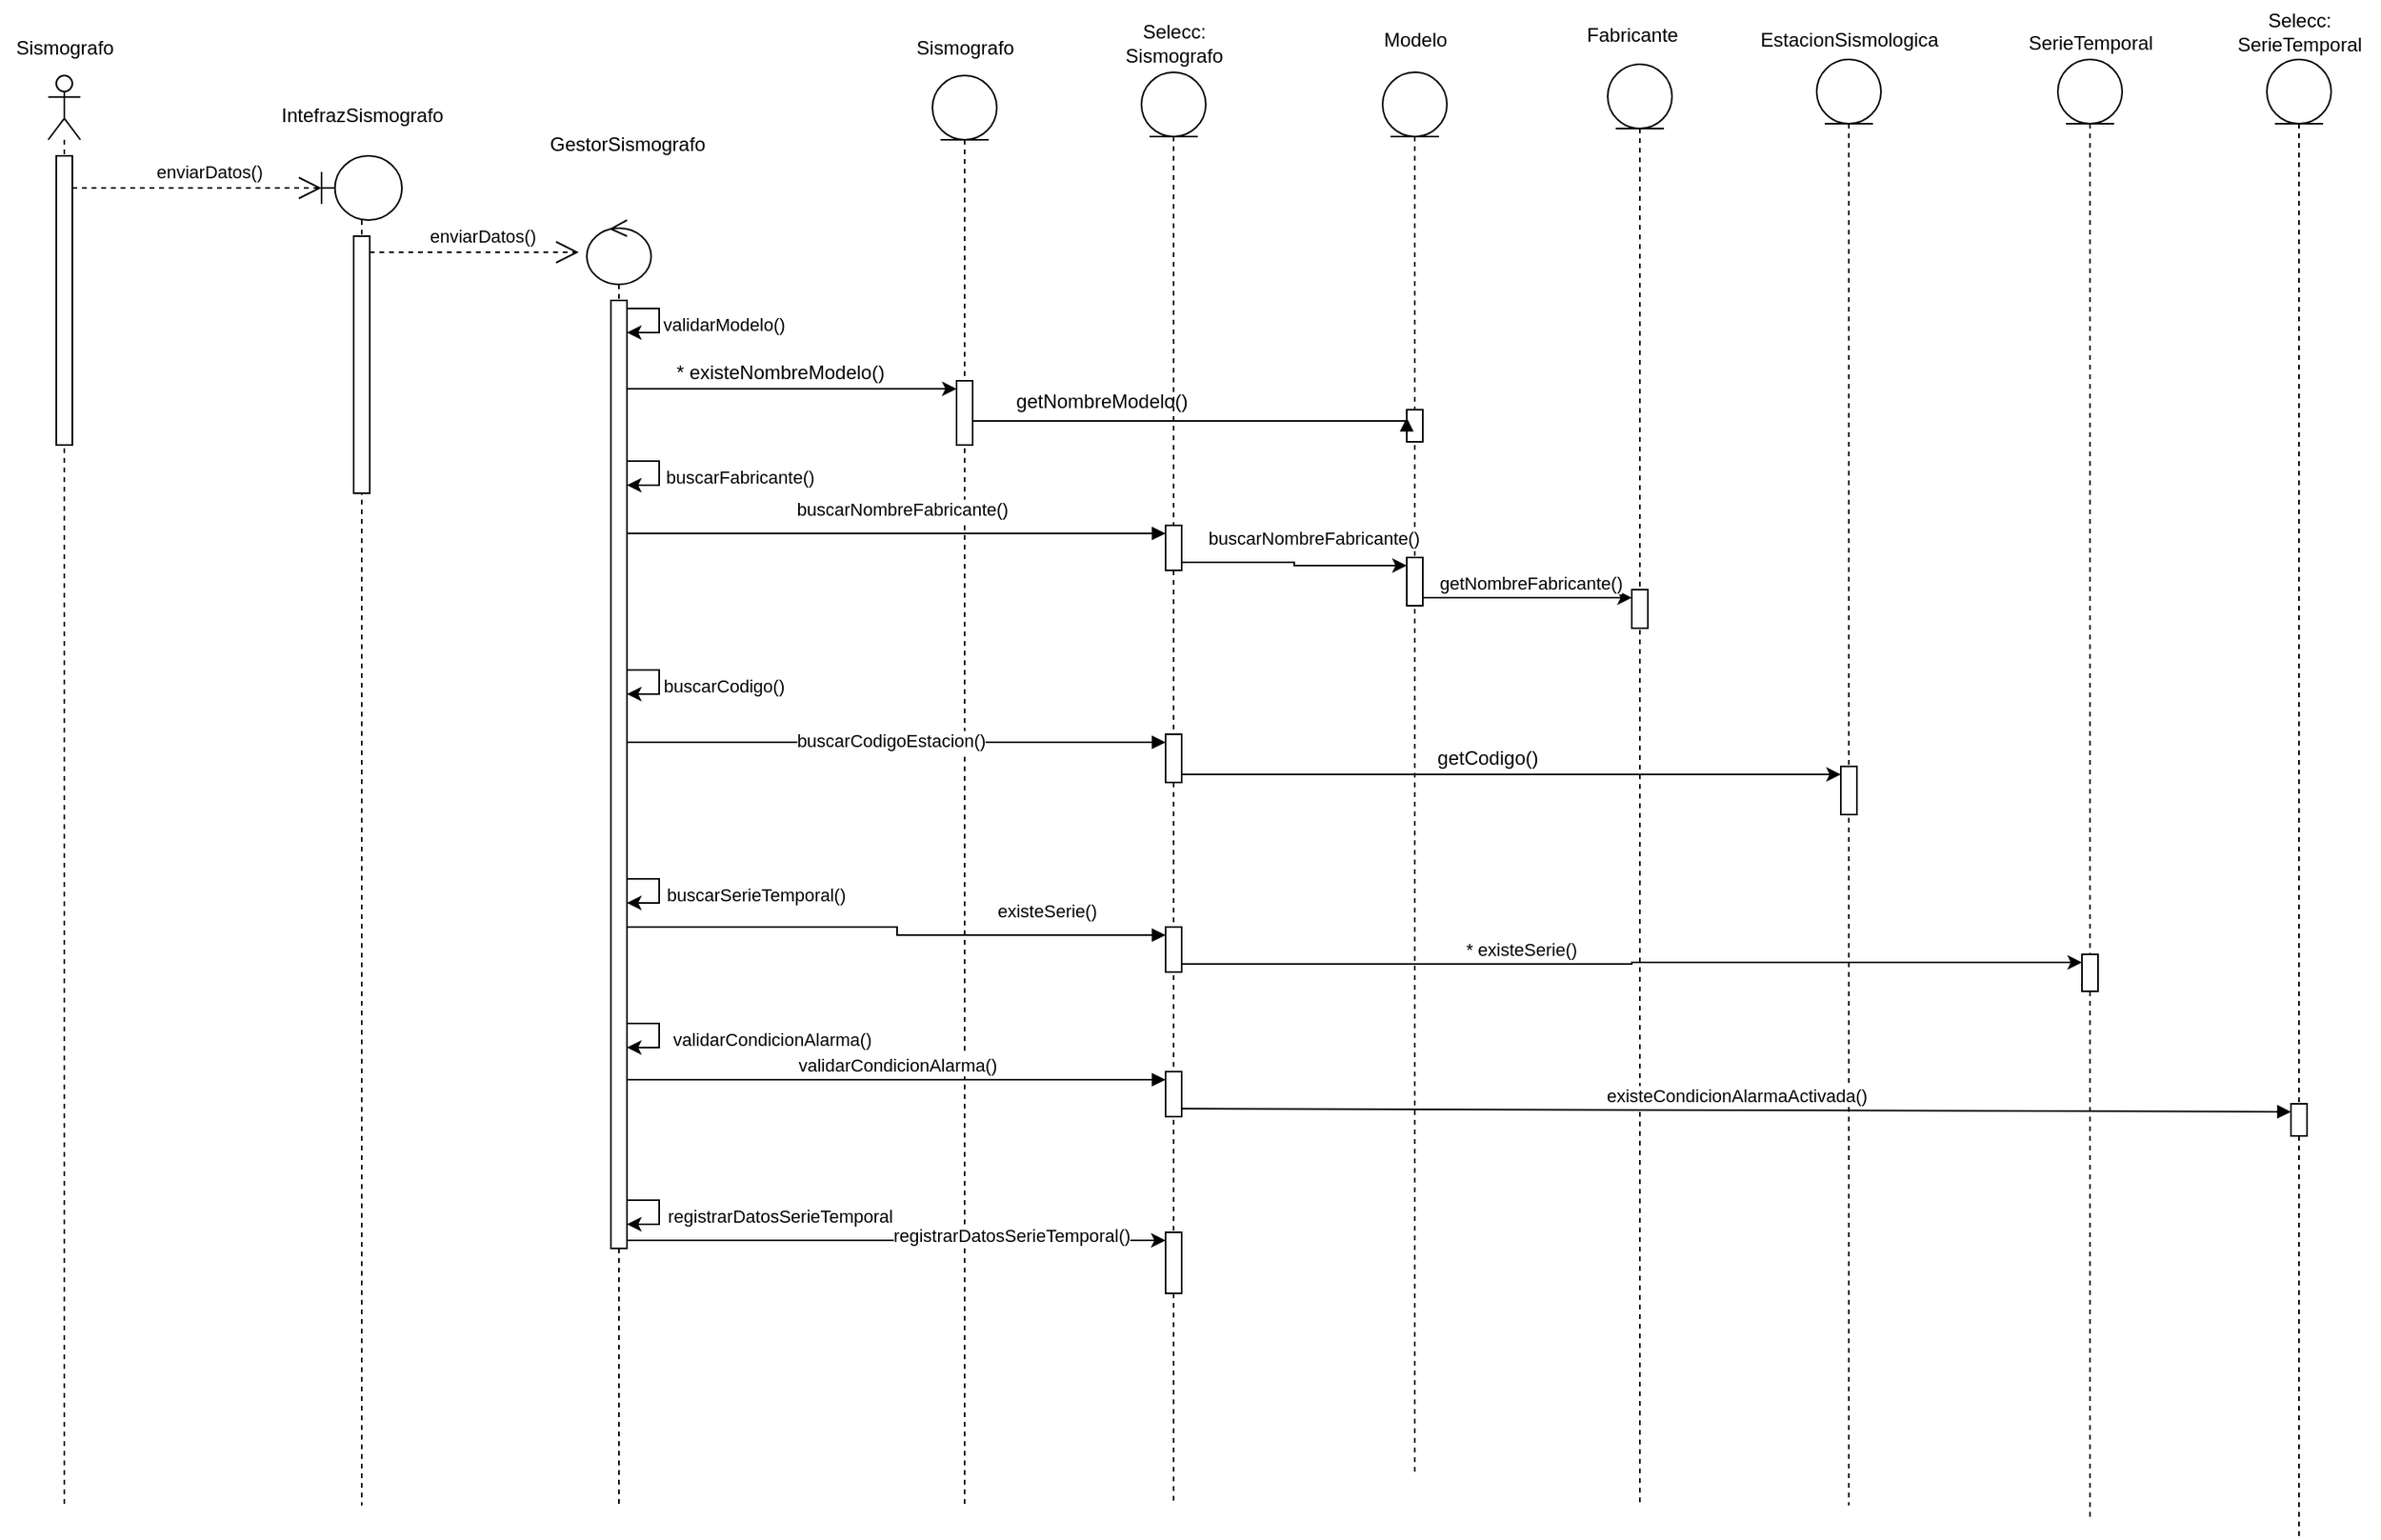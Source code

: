 <mxfile version="26.2.2">
  <diagram name="Page-1" id="2YBvvXClWsGukQMizWep">
    <mxGraphModel dx="1309" dy="622" grid="1" gridSize="10" guides="1" tooltips="1" connect="1" arrows="1" fold="1" page="1" pageScale="1" pageWidth="850" pageHeight="1100" math="0" shadow="0">
      <root>
        <mxCell id="0" />
        <mxCell id="1" parent="0" />
        <mxCell id="FtxZcUMIEECE3HAit9kL-1" value="" style="shape=umlLifeline;perimeter=lifelinePerimeter;whiteSpace=wrap;html=1;container=1;dropTarget=0;collapsible=0;recursiveResize=0;outlineConnect=0;portConstraint=eastwest;newEdgeStyle={&quot;curved&quot;:0,&quot;rounded&quot;:0};participant=umlActor;" vertex="1" parent="1">
          <mxGeometry x="50" y="330" width="20" height="890" as="geometry" />
        </mxCell>
        <mxCell id="FtxZcUMIEECE3HAit9kL-7" value="" style="html=1;points=[[0,0,0,0,5],[0,1,0,0,-5],[1,0,0,0,5],[1,1,0,0,-5]];perimeter=orthogonalPerimeter;outlineConnect=0;targetShapes=umlLifeline;portConstraint=eastwest;newEdgeStyle={&quot;curved&quot;:0,&quot;rounded&quot;:0};" vertex="1" parent="FtxZcUMIEECE3HAit9kL-1">
          <mxGeometry x="5" y="50" width="10" height="180" as="geometry" />
        </mxCell>
        <mxCell id="FtxZcUMIEECE3HAit9kL-2" value="Sismografo" style="text;html=1;align=center;verticalAlign=middle;resizable=0;points=[];autosize=1;strokeColor=none;fillColor=none;" vertex="1" parent="1">
          <mxGeometry x="20" y="298" width="80" height="30" as="geometry" />
        </mxCell>
        <mxCell id="FtxZcUMIEECE3HAit9kL-3" value="" style="shape=umlLifeline;perimeter=lifelinePerimeter;whiteSpace=wrap;html=1;container=1;dropTarget=0;collapsible=0;recursiveResize=0;outlineConnect=0;portConstraint=eastwest;newEdgeStyle={&quot;curved&quot;:0,&quot;rounded&quot;:0};participant=umlBoundary;" vertex="1" parent="1">
          <mxGeometry x="220" y="380" width="50" height="840" as="geometry" />
        </mxCell>
        <mxCell id="FtxZcUMIEECE3HAit9kL-10" value="" style="html=1;points=[[0,0,0,0,5],[0,1,0,0,-5],[1,0,0,0,5],[1,1,0,0,-5]];perimeter=orthogonalPerimeter;outlineConnect=0;targetShapes=umlLifeline;portConstraint=eastwest;newEdgeStyle={&quot;curved&quot;:0,&quot;rounded&quot;:0};" vertex="1" parent="FtxZcUMIEECE3HAit9kL-3">
          <mxGeometry x="20" y="50" width="10" height="160" as="geometry" />
        </mxCell>
        <mxCell id="FtxZcUMIEECE3HAit9kL-4" value="IntefrazSismografo" style="text;html=1;align=center;verticalAlign=middle;resizable=0;points=[];autosize=1;strokeColor=none;fillColor=none;" vertex="1" parent="1">
          <mxGeometry x="185" y="340" width="120" height="30" as="geometry" />
        </mxCell>
        <mxCell id="FtxZcUMIEECE3HAit9kL-5" value="" style="shape=umlLifeline;perimeter=lifelinePerimeter;whiteSpace=wrap;html=1;container=1;dropTarget=0;collapsible=0;recursiveResize=0;outlineConnect=0;portConstraint=eastwest;newEdgeStyle={&quot;curved&quot;:0,&quot;rounded&quot;:0};participant=umlControl;" vertex="1" parent="1">
          <mxGeometry x="385" y="420" width="40" height="800" as="geometry" />
        </mxCell>
        <mxCell id="FtxZcUMIEECE3HAit9kL-13" value="" style="html=1;points=[[0,0,0,0,5],[0,1,0,0,-5],[1,0,0,0,5],[1,1,0,0,-5]];perimeter=orthogonalPerimeter;outlineConnect=0;targetShapes=umlLifeline;portConstraint=eastwest;newEdgeStyle={&quot;curved&quot;:0,&quot;rounded&quot;:0};" vertex="1" parent="FtxZcUMIEECE3HAit9kL-5">
          <mxGeometry x="15" y="50" width="10" height="590" as="geometry" />
        </mxCell>
        <mxCell id="FtxZcUMIEECE3HAit9kL-14" style="edgeStyle=orthogonalEdgeStyle;rounded=0;orthogonalLoop=1;jettySize=auto;html=1;curved=0;exitX=1;exitY=0;exitDx=0;exitDy=5;exitPerimeter=0;" edge="1" parent="FtxZcUMIEECE3HAit9kL-5" source="FtxZcUMIEECE3HAit9kL-13" target="FtxZcUMIEECE3HAit9kL-13">
          <mxGeometry relative="1" as="geometry">
            <mxPoint x="45" y="80" as="targetPoint" />
            <Array as="points">
              <mxPoint x="45" y="55" />
              <mxPoint x="45" y="70" />
            </Array>
          </mxGeometry>
        </mxCell>
        <mxCell id="FtxZcUMIEECE3HAit9kL-15" value="validarModelo()" style="edgeLabel;html=1;align=center;verticalAlign=middle;resizable=0;points=[];" vertex="1" connectable="0" parent="FtxZcUMIEECE3HAit9kL-14">
          <mxGeometry x="0.077" y="1" relative="1" as="geometry">
            <mxPoint x="39" as="offset" />
          </mxGeometry>
        </mxCell>
        <mxCell id="FtxZcUMIEECE3HAit9kL-6" value="GestorSismografo" style="text;html=1;align=center;verticalAlign=middle;resizable=0;points=[];autosize=1;strokeColor=none;fillColor=none;" vertex="1" parent="1">
          <mxGeometry x="350" y="358" width="120" height="30" as="geometry" />
        </mxCell>
        <mxCell id="FtxZcUMIEECE3HAit9kL-9" value="enviarDatos()" style="endArrow=open;endSize=12;dashed=1;html=1;rounded=0;" edge="1" parent="1" source="FtxZcUMIEECE3HAit9kL-7">
          <mxGeometry x="0.097" y="10" width="160" relative="1" as="geometry">
            <mxPoint x="90" y="400" as="sourcePoint" />
            <mxPoint x="220" y="400" as="targetPoint" />
            <mxPoint as="offset" />
          </mxGeometry>
        </mxCell>
        <mxCell id="FtxZcUMIEECE3HAit9kL-12" value="enviarDatos()" style="endArrow=open;endSize=12;dashed=1;html=1;rounded=0;" edge="1" parent="1">
          <mxGeometry x="0.077" y="10" width="160" relative="1" as="geometry">
            <mxPoint x="250" y="440" as="sourcePoint" />
            <mxPoint x="380" y="440" as="targetPoint" />
            <mxPoint as="offset" />
          </mxGeometry>
        </mxCell>
        <mxCell id="FtxZcUMIEECE3HAit9kL-16" value="" style="shape=umlLifeline;perimeter=lifelinePerimeter;whiteSpace=wrap;html=1;container=1;dropTarget=0;collapsible=0;recursiveResize=0;outlineConnect=0;portConstraint=eastwest;newEdgeStyle={&quot;curved&quot;:0,&quot;rounded&quot;:0};participant=umlEntity;" vertex="1" parent="1">
          <mxGeometry x="600" y="330" width="40" height="890" as="geometry" />
        </mxCell>
        <mxCell id="FtxZcUMIEECE3HAit9kL-17" value="" style="html=1;points=[[0,0,0,0,5],[0,1,0,0,-5],[1,0,0,0,5],[1,1,0,0,-5]];perimeter=orthogonalPerimeter;outlineConnect=0;targetShapes=umlLifeline;portConstraint=eastwest;newEdgeStyle={&quot;curved&quot;:0,&quot;rounded&quot;:0};" vertex="1" parent="FtxZcUMIEECE3HAit9kL-16">
          <mxGeometry x="15" y="190" width="10" height="40" as="geometry" />
        </mxCell>
        <mxCell id="FtxZcUMIEECE3HAit9kL-18" style="edgeStyle=orthogonalEdgeStyle;rounded=0;orthogonalLoop=1;jettySize=auto;html=1;curved=0;entryX=0;entryY=0;entryDx=0;entryDy=5;entryPerimeter=0;" edge="1" parent="1" source="FtxZcUMIEECE3HAit9kL-13" target="FtxZcUMIEECE3HAit9kL-17">
          <mxGeometry relative="1" as="geometry">
            <mxPoint x="430" y="530" as="sourcePoint" />
            <Array as="points">
              <mxPoint x="470" y="525" />
              <mxPoint x="470" y="525" />
            </Array>
          </mxGeometry>
        </mxCell>
        <mxCell id="FtxZcUMIEECE3HAit9kL-19" value="* existeNombreModelo()" style="text;html=1;align=center;verticalAlign=middle;resizable=0;points=[];autosize=1;strokeColor=none;fillColor=none;" vertex="1" parent="1">
          <mxGeometry x="430" y="500" width="150" height="30" as="geometry" />
        </mxCell>
        <mxCell id="FtxZcUMIEECE3HAit9kL-20" value="Sismografo" style="text;html=1;align=center;verticalAlign=middle;resizable=0;points=[];autosize=1;strokeColor=none;fillColor=none;" vertex="1" parent="1">
          <mxGeometry x="580" y="298" width="80" height="30" as="geometry" />
        </mxCell>
        <mxCell id="FtxZcUMIEECE3HAit9kL-21" value="" style="shape=umlLifeline;perimeter=lifelinePerimeter;whiteSpace=wrap;html=1;container=1;dropTarget=0;collapsible=0;recursiveResize=0;outlineConnect=0;portConstraint=eastwest;newEdgeStyle={&quot;curved&quot;:0,&quot;rounded&quot;:0};participant=umlEntity;" vertex="1" parent="1">
          <mxGeometry x="880" y="328" width="40" height="872" as="geometry" />
        </mxCell>
        <mxCell id="FtxZcUMIEECE3HAit9kL-23" value="" style="html=1;points=[[0,0,0,0,5],[0,1,0,0,-5],[1,0,0,0,5],[1,1,0,0,-5]];perimeter=orthogonalPerimeter;outlineConnect=0;targetShapes=umlLifeline;portConstraint=eastwest;newEdgeStyle={&quot;curved&quot;:0,&quot;rounded&quot;:0};" vertex="1" parent="FtxZcUMIEECE3HAit9kL-21">
          <mxGeometry x="15" y="210" width="10" height="20" as="geometry" />
        </mxCell>
        <mxCell id="FtxZcUMIEECE3HAit9kL-76" value="" style="html=1;points=[[0,0,0,0,5],[0,1,0,0,-5],[1,0,0,0,5],[1,1,0,0,-5]];perimeter=orthogonalPerimeter;outlineConnect=0;targetShapes=umlLifeline;portConstraint=eastwest;newEdgeStyle={&quot;curved&quot;:0,&quot;rounded&quot;:0};" vertex="1" parent="FtxZcUMIEECE3HAit9kL-21">
          <mxGeometry x="15" y="302" width="10" height="30" as="geometry" />
        </mxCell>
        <mxCell id="FtxZcUMIEECE3HAit9kL-22" value="Modelo" style="text;html=1;align=center;verticalAlign=middle;resizable=0;points=[];autosize=1;strokeColor=none;fillColor=none;" vertex="1" parent="1">
          <mxGeometry x="870" y="293" width="60" height="30" as="geometry" />
        </mxCell>
        <mxCell id="FtxZcUMIEECE3HAit9kL-24" value="" style="endArrow=block;endFill=1;html=1;edgeStyle=orthogonalEdgeStyle;align=left;verticalAlign=top;rounded=0;entryX=0;entryY=0;entryDx=0;entryDy=5;entryPerimeter=0;" edge="1" parent="1" source="FtxZcUMIEECE3HAit9kL-17" target="FtxZcUMIEECE3HAit9kL-23">
          <mxGeometry x="-1" relative="1" as="geometry">
            <mxPoint x="640" y="549" as="sourcePoint" />
            <mxPoint x="780" y="549" as="targetPoint" />
            <Array as="points">
              <mxPoint x="670" y="545" />
              <mxPoint x="670" y="545" />
            </Array>
          </mxGeometry>
        </mxCell>
        <mxCell id="FtxZcUMIEECE3HAit9kL-26" value="getNombreModelo()" style="text;html=1;align=center;verticalAlign=middle;resizable=0;points=[];autosize=1;strokeColor=none;fillColor=none;" vertex="1" parent="1">
          <mxGeometry x="640" y="518" width="130" height="30" as="geometry" />
        </mxCell>
        <mxCell id="FtxZcUMIEECE3HAit9kL-31" style="edgeStyle=orthogonalEdgeStyle;rounded=0;orthogonalLoop=1;jettySize=auto;html=1;curved=0;exitX=1;exitY=0;exitDx=0;exitDy=5;exitPerimeter=0;" edge="1" parent="1">
          <mxGeometry relative="1" as="geometry">
            <mxPoint x="410" y="570" as="sourcePoint" />
            <mxPoint x="410" y="585" as="targetPoint" />
            <Array as="points">
              <mxPoint x="430" y="570" />
              <mxPoint x="430" y="585" />
            </Array>
          </mxGeometry>
        </mxCell>
        <mxCell id="FtxZcUMIEECE3HAit9kL-32" value="buscarFabricante()" style="edgeLabel;html=1;align=center;verticalAlign=middle;resizable=0;points=[];" vertex="1" connectable="0" parent="FtxZcUMIEECE3HAit9kL-31">
          <mxGeometry x="0.077" y="1" relative="1" as="geometry">
            <mxPoint x="49" as="offset" />
          </mxGeometry>
        </mxCell>
        <mxCell id="FtxZcUMIEECE3HAit9kL-39" value="" style="endArrow=block;endFill=1;html=1;edgeStyle=orthogonalEdgeStyle;align=left;verticalAlign=top;rounded=0;entryX=0;entryY=0;entryDx=0;entryDy=5;entryPerimeter=0;" edge="1" parent="1" source="FtxZcUMIEECE3HAit9kL-13" target="FtxZcUMIEECE3HAit9kL-55">
          <mxGeometry x="-1" relative="1" as="geometry">
            <mxPoint x="420" y="610" as="sourcePoint" />
            <mxPoint x="745" y="615" as="targetPoint" />
            <Array as="points">
              <mxPoint x="540" y="615" />
              <mxPoint x="540" y="615" />
            </Array>
          </mxGeometry>
        </mxCell>
        <mxCell id="FtxZcUMIEECE3HAit9kL-41" value="buscarNombreFabricante()" style="edgeLabel;html=1;align=center;verticalAlign=middle;resizable=0;points=[];" vertex="1" connectable="0" parent="FtxZcUMIEECE3HAit9kL-39">
          <mxGeometry x="0.005" y="1" relative="1" as="geometry">
            <mxPoint x="2" y="-14" as="offset" />
          </mxGeometry>
        </mxCell>
        <mxCell id="FtxZcUMIEECE3HAit9kL-42" value="" style="shape=umlLifeline;perimeter=lifelinePerimeter;whiteSpace=wrap;html=1;container=1;dropTarget=0;collapsible=0;recursiveResize=0;outlineConnect=0;portConstraint=eastwest;newEdgeStyle={&quot;curved&quot;:0,&quot;rounded&quot;:0};participant=umlEntity;" vertex="1" parent="1">
          <mxGeometry x="1020" y="323" width="40" height="897" as="geometry" />
        </mxCell>
        <mxCell id="FtxZcUMIEECE3HAit9kL-47" value="" style="html=1;points=[[0,0,0,0,5],[0,1,0,0,-5],[1,0,0,0,5],[1,1,0,0,-5]];perimeter=orthogonalPerimeter;outlineConnect=0;targetShapes=umlLifeline;portConstraint=eastwest;newEdgeStyle={&quot;curved&quot;:0,&quot;rounded&quot;:0};" vertex="1" parent="FtxZcUMIEECE3HAit9kL-42">
          <mxGeometry x="15" y="327" width="10" height="24" as="geometry" />
        </mxCell>
        <mxCell id="FtxZcUMIEECE3HAit9kL-43" value="Fabricante" style="text;html=1;align=center;verticalAlign=middle;resizable=0;points=[];autosize=1;strokeColor=none;fillColor=none;" vertex="1" parent="1">
          <mxGeometry x="995" y="290" width="80" height="30" as="geometry" />
        </mxCell>
        <mxCell id="FtxZcUMIEECE3HAit9kL-59" style="edgeStyle=orthogonalEdgeStyle;rounded=0;orthogonalLoop=1;jettySize=auto;html=1;curved=0;entryX=0;entryY=0;entryDx=0;entryDy=5;entryPerimeter=0;exitX=1;exitY=1;exitDx=0;exitDy=-5;exitPerimeter=0;" edge="1" parent="1" source="FtxZcUMIEECE3HAit9kL-76" target="FtxZcUMIEECE3HAit9kL-47">
          <mxGeometry relative="1" as="geometry">
            <mxPoint x="930" y="650" as="sourcePoint" />
          </mxGeometry>
        </mxCell>
        <mxCell id="FtxZcUMIEECE3HAit9kL-61" value="getNombreFabricante()" style="edgeLabel;html=1;align=center;verticalAlign=middle;resizable=0;points=[];" vertex="1" connectable="0" parent="FtxZcUMIEECE3HAit9kL-59">
          <mxGeometry x="-0.237" y="-1" relative="1" as="geometry">
            <mxPoint x="17" y="-10" as="offset" />
          </mxGeometry>
        </mxCell>
        <mxCell id="FtxZcUMIEECE3HAit9kL-62" value="" style="shape=umlLifeline;perimeter=lifelinePerimeter;whiteSpace=wrap;html=1;container=1;dropTarget=0;collapsible=0;recursiveResize=0;outlineConnect=0;portConstraint=eastwest;newEdgeStyle={&quot;curved&quot;:0,&quot;rounded&quot;:0};participant=umlEntity;" vertex="1" parent="1">
          <mxGeometry x="1150" y="320" width="40" height="900" as="geometry" />
        </mxCell>
        <mxCell id="FtxZcUMIEECE3HAit9kL-70" value="" style="html=1;points=[[0,0,0,0,5],[0,1,0,0,-5],[1,0,0,0,5],[1,1,0,0,-5]];perimeter=orthogonalPerimeter;outlineConnect=0;targetShapes=umlLifeline;portConstraint=eastwest;newEdgeStyle={&quot;curved&quot;:0,&quot;rounded&quot;:0};" vertex="1" parent="FtxZcUMIEECE3HAit9kL-62">
          <mxGeometry x="15" y="440" width="10" height="30" as="geometry" />
        </mxCell>
        <mxCell id="FtxZcUMIEECE3HAit9kL-63" value="EstacionSismologica" style="text;html=1;align=center;verticalAlign=middle;resizable=0;points=[];autosize=1;strokeColor=none;fillColor=none;" vertex="1" parent="1">
          <mxGeometry x="1105" y="293" width="130" height="30" as="geometry" />
        </mxCell>
        <mxCell id="FtxZcUMIEECE3HAit9kL-64" style="edgeStyle=orthogonalEdgeStyle;rounded=0;orthogonalLoop=1;jettySize=auto;html=1;curved=0;exitX=1;exitY=0;exitDx=0;exitDy=5;exitPerimeter=0;" edge="1" parent="1">
          <mxGeometry relative="1" as="geometry">
            <mxPoint x="410" y="700" as="sourcePoint" />
            <mxPoint x="410" y="715" as="targetPoint" />
            <Array as="points">
              <mxPoint x="430" y="700" />
              <mxPoint x="430" y="715" />
            </Array>
          </mxGeometry>
        </mxCell>
        <mxCell id="FtxZcUMIEECE3HAit9kL-65" value="buscarCodigo()" style="edgeLabel;html=1;align=center;verticalAlign=middle;resizable=0;points=[];" vertex="1" connectable="0" parent="FtxZcUMIEECE3HAit9kL-64">
          <mxGeometry x="0.077" y="1" relative="1" as="geometry">
            <mxPoint x="39" as="offset" />
          </mxGeometry>
        </mxCell>
        <mxCell id="FtxZcUMIEECE3HAit9kL-67" value="" style="endArrow=block;endFill=1;html=1;edgeStyle=orthogonalEdgeStyle;align=left;verticalAlign=top;rounded=0;entryX=0;entryY=0;entryDx=0;entryDy=5;entryPerimeter=0;" edge="1" parent="1" source="FtxZcUMIEECE3HAit9kL-13" target="FtxZcUMIEECE3HAit9kL-66">
          <mxGeometry x="-1" relative="1" as="geometry">
            <mxPoint x="420" y="740" as="sourcePoint" />
            <mxPoint x="580" y="740" as="targetPoint" />
            <Array as="points">
              <mxPoint x="470" y="745" />
              <mxPoint x="470" y="745" />
            </Array>
          </mxGeometry>
        </mxCell>
        <mxCell id="FtxZcUMIEECE3HAit9kL-69" value="buscarCodigoEstacion()" style="edgeLabel;html=1;align=center;verticalAlign=middle;resizable=0;points=[];" vertex="1" connectable="0" parent="FtxZcUMIEECE3HAit9kL-67">
          <mxGeometry x="-0.024" y="1" relative="1" as="geometry">
            <mxPoint as="offset" />
          </mxGeometry>
        </mxCell>
        <mxCell id="FtxZcUMIEECE3HAit9kL-71" style="edgeStyle=orthogonalEdgeStyle;rounded=0;orthogonalLoop=1;jettySize=auto;html=1;curved=0;exitX=1;exitY=1;exitDx=0;exitDy=-5;exitPerimeter=0;entryX=0;entryY=0;entryDx=0;entryDy=5;entryPerimeter=0;" edge="1" parent="1" source="FtxZcUMIEECE3HAit9kL-66" target="FtxZcUMIEECE3HAit9kL-70">
          <mxGeometry relative="1" as="geometry" />
        </mxCell>
        <mxCell id="FtxZcUMIEECE3HAit9kL-72" value="getCodigo()" style="text;html=1;align=center;verticalAlign=middle;resizable=0;points=[];autosize=1;strokeColor=none;fillColor=none;" vertex="1" parent="1">
          <mxGeometry x="900" y="740" width="90" height="30" as="geometry" />
        </mxCell>
        <mxCell id="FtxZcUMIEECE3HAit9kL-73" value="" style="shape=umlLifeline;perimeter=lifelinePerimeter;whiteSpace=wrap;html=1;container=1;dropTarget=0;collapsible=0;recursiveResize=0;outlineConnect=0;portConstraint=eastwest;newEdgeStyle={&quot;curved&quot;:0,&quot;rounded&quot;:0};participant=umlEntity;" vertex="1" parent="1">
          <mxGeometry x="730" y="328" width="40" height="892" as="geometry" />
        </mxCell>
        <mxCell id="FtxZcUMIEECE3HAit9kL-55" value="" style="html=1;points=[[0,0,0,0,5],[0,1,0,0,-5],[1,0,0,0,5],[1,1,0,0,-5]];perimeter=orthogonalPerimeter;outlineConnect=0;targetShapes=umlLifeline;portConstraint=eastwest;newEdgeStyle={&quot;curved&quot;:0,&quot;rounded&quot;:0};" vertex="1" parent="FtxZcUMIEECE3HAit9kL-73">
          <mxGeometry x="15" y="282" width="10" height="28" as="geometry" />
        </mxCell>
        <mxCell id="FtxZcUMIEECE3HAit9kL-66" value="" style="html=1;points=[[0,0,0,0,5],[0,1,0,0,-5],[1,0,0,0,5],[1,1,0,0,-5]];perimeter=orthogonalPerimeter;outlineConnect=0;targetShapes=umlLifeline;portConstraint=eastwest;newEdgeStyle={&quot;curved&quot;:0,&quot;rounded&quot;:0};" vertex="1" parent="FtxZcUMIEECE3HAit9kL-73">
          <mxGeometry x="15" y="412" width="10" height="30" as="geometry" />
        </mxCell>
        <mxCell id="FtxZcUMIEECE3HAit9kL-82" value="" style="html=1;points=[[0,0,0,0,5],[0,1,0,0,-5],[1,0,0,0,5],[1,1,0,0,-5]];perimeter=orthogonalPerimeter;outlineConnect=0;targetShapes=umlLifeline;portConstraint=eastwest;newEdgeStyle={&quot;curved&quot;:0,&quot;rounded&quot;:0};" vertex="1" parent="FtxZcUMIEECE3HAit9kL-73">
          <mxGeometry x="15" y="532" width="10" height="28" as="geometry" />
        </mxCell>
        <mxCell id="FtxZcUMIEECE3HAit9kL-101" value="" style="html=1;points=[[0,0,0,0,5],[0,1,0,0,-5],[1,0,0,0,5],[1,1,0,0,-5]];perimeter=orthogonalPerimeter;outlineConnect=0;targetShapes=umlLifeline;portConstraint=eastwest;newEdgeStyle={&quot;curved&quot;:0,&quot;rounded&quot;:0};" vertex="1" parent="FtxZcUMIEECE3HAit9kL-73">
          <mxGeometry x="15" y="622" width="10" height="28" as="geometry" />
        </mxCell>
        <mxCell id="FtxZcUMIEECE3HAit9kL-109" value="" style="html=1;points=[[0,0,0,0,5],[0,1,0,0,-5],[1,0,0,0,5],[1,1,0,0,-5]];perimeter=orthogonalPerimeter;outlineConnect=0;targetShapes=umlLifeline;portConstraint=eastwest;newEdgeStyle={&quot;curved&quot;:0,&quot;rounded&quot;:0};" vertex="1" parent="FtxZcUMIEECE3HAit9kL-73">
          <mxGeometry x="15" y="722" width="10" height="38" as="geometry" />
        </mxCell>
        <mxCell id="FtxZcUMIEECE3HAit9kL-74" value="Selecc:&lt;div&gt;Sismografo&lt;/div&gt;" style="text;html=1;align=center;verticalAlign=middle;resizable=0;points=[];autosize=1;strokeColor=none;fillColor=none;" vertex="1" parent="1">
          <mxGeometry x="710" y="290" width="80" height="40" as="geometry" />
        </mxCell>
        <mxCell id="FtxZcUMIEECE3HAit9kL-77" style="edgeStyle=orthogonalEdgeStyle;rounded=0;orthogonalLoop=1;jettySize=auto;html=1;curved=0;entryX=0;entryY=0;entryDx=0;entryDy=5;entryPerimeter=0;exitX=1;exitY=1;exitDx=0;exitDy=-5;exitPerimeter=0;" edge="1" parent="1" source="FtxZcUMIEECE3HAit9kL-55" target="FtxZcUMIEECE3HAit9kL-76">
          <mxGeometry relative="1" as="geometry">
            <mxPoint x="780" y="653" as="sourcePoint" />
          </mxGeometry>
        </mxCell>
        <mxCell id="FtxZcUMIEECE3HAit9kL-78" value="buscarNombreFabricante()" style="edgeLabel;html=1;align=center;verticalAlign=middle;resizable=0;points=[];" vertex="1" connectable="0" parent="FtxZcUMIEECE3HAit9kL-77">
          <mxGeometry x="-0.359" y="1" relative="1" as="geometry">
            <mxPoint x="36" y="-14" as="offset" />
          </mxGeometry>
        </mxCell>
        <mxCell id="FtxZcUMIEECE3HAit9kL-80" style="edgeStyle=orthogonalEdgeStyle;rounded=0;orthogonalLoop=1;jettySize=auto;html=1;curved=0;exitX=1;exitY=0;exitDx=0;exitDy=5;exitPerimeter=0;" edge="1" parent="1">
          <mxGeometry relative="1" as="geometry">
            <mxPoint x="410" y="830" as="sourcePoint" />
            <mxPoint x="410" y="845" as="targetPoint" />
            <Array as="points">
              <mxPoint x="430" y="830" />
              <mxPoint x="430" y="845" />
            </Array>
          </mxGeometry>
        </mxCell>
        <mxCell id="FtxZcUMIEECE3HAit9kL-81" value="buscarSerieTemporal()" style="edgeLabel;html=1;align=center;verticalAlign=middle;resizable=0;points=[];" vertex="1" connectable="0" parent="FtxZcUMIEECE3HAit9kL-80">
          <mxGeometry x="0.077" y="1" relative="1" as="geometry">
            <mxPoint x="59" as="offset" />
          </mxGeometry>
        </mxCell>
        <mxCell id="FtxZcUMIEECE3HAit9kL-83" value="" style="endArrow=block;endFill=1;html=1;edgeStyle=orthogonalEdgeStyle;align=left;verticalAlign=top;rounded=0;entryX=0;entryY=0;entryDx=0;entryDy=5;entryPerimeter=0;" edge="1" parent="1" target="FtxZcUMIEECE3HAit9kL-82">
          <mxGeometry x="-1" relative="1" as="geometry">
            <mxPoint x="410" y="870" as="sourcePoint" />
            <mxPoint x="570" y="870" as="targetPoint" />
            <Array as="points">
              <mxPoint x="410" y="860" />
              <mxPoint x="578" y="860" />
              <mxPoint x="578" y="865" />
            </Array>
          </mxGeometry>
        </mxCell>
        <mxCell id="FtxZcUMIEECE3HAit9kL-87" value="existeSerie()" style="edgeLabel;html=1;align=center;verticalAlign=middle;resizable=0;points=[];" vertex="1" connectable="0" parent="FtxZcUMIEECE3HAit9kL-83">
          <mxGeometry x="0.188" y="-1" relative="1" as="geometry">
            <mxPoint x="68" y="-16" as="offset" />
          </mxGeometry>
        </mxCell>
        <mxCell id="FtxZcUMIEECE3HAit9kL-90" value="" style="shape=umlLifeline;perimeter=lifelinePerimeter;whiteSpace=wrap;html=1;container=1;dropTarget=0;collapsible=0;recursiveResize=0;outlineConnect=0;portConstraint=eastwest;newEdgeStyle={&quot;curved&quot;:0,&quot;rounded&quot;:0};participant=umlEntity;" vertex="1" parent="1">
          <mxGeometry x="1300" y="320" width="40" height="910" as="geometry" />
        </mxCell>
        <mxCell id="FtxZcUMIEECE3HAit9kL-94" value="" style="html=1;points=[[0,0,0,0,5],[0,1,0,0,-5],[1,0,0,0,5],[1,1,0,0,-5]];perimeter=orthogonalPerimeter;outlineConnect=0;targetShapes=umlLifeline;portConstraint=eastwest;newEdgeStyle={&quot;curved&quot;:0,&quot;rounded&quot;:0};" vertex="1" parent="FtxZcUMIEECE3HAit9kL-90">
          <mxGeometry x="15" y="557" width="10" height="23" as="geometry" />
        </mxCell>
        <mxCell id="FtxZcUMIEECE3HAit9kL-91" value="SerieTemporal" style="text;html=1;align=center;verticalAlign=middle;resizable=0;points=[];autosize=1;strokeColor=none;fillColor=none;" vertex="1" parent="1">
          <mxGeometry x="1270" y="295" width="100" height="30" as="geometry" />
        </mxCell>
        <mxCell id="FtxZcUMIEECE3HAit9kL-93" style="edgeStyle=orthogonalEdgeStyle;rounded=0;orthogonalLoop=1;jettySize=auto;html=1;curved=0;exitX=1;exitY=1;exitDx=0;exitDy=-5;exitPerimeter=0;entryX=0;entryY=0;entryDx=0;entryDy=5;entryPerimeter=0;" edge="1" parent="1" source="FtxZcUMIEECE3HAit9kL-82" target="FtxZcUMIEECE3HAit9kL-94">
          <mxGeometry relative="1" as="geometry">
            <mxPoint x="1330.833" y="883.167" as="targetPoint" />
          </mxGeometry>
        </mxCell>
        <mxCell id="FtxZcUMIEECE3HAit9kL-95" value="* existeSerie()" style="edgeLabel;html=1;align=center;verticalAlign=middle;resizable=0;points=[];" vertex="1" connectable="0" parent="FtxZcUMIEECE3HAit9kL-93">
          <mxGeometry x="-0.304" y="-1" relative="1" as="geometry">
            <mxPoint x="16" y="-10" as="offset" />
          </mxGeometry>
        </mxCell>
        <mxCell id="FtxZcUMIEECE3HAit9kL-98" style="edgeStyle=orthogonalEdgeStyle;rounded=0;orthogonalLoop=1;jettySize=auto;html=1;curved=0;exitX=1;exitY=0;exitDx=0;exitDy=5;exitPerimeter=0;" edge="1" parent="1">
          <mxGeometry relative="1" as="geometry">
            <mxPoint x="410" y="920" as="sourcePoint" />
            <mxPoint x="410" y="935" as="targetPoint" />
            <Array as="points">
              <mxPoint x="430" y="920" />
              <mxPoint x="430" y="935" />
            </Array>
          </mxGeometry>
        </mxCell>
        <mxCell id="FtxZcUMIEECE3HAit9kL-99" value="validarCondicionAlarma()" style="edgeLabel;html=1;align=center;verticalAlign=middle;resizable=0;points=[];" vertex="1" connectable="0" parent="FtxZcUMIEECE3HAit9kL-98">
          <mxGeometry x="0.077" y="1" relative="1" as="geometry">
            <mxPoint x="69" as="offset" />
          </mxGeometry>
        </mxCell>
        <mxCell id="FtxZcUMIEECE3HAit9kL-102" value="validarCondicionAlarma()" style="html=1;verticalAlign=bottom;endArrow=block;curved=0;rounded=0;entryX=0;entryY=0;entryDx=0;entryDy=5;entryPerimeter=0;" edge="1" parent="1" source="FtxZcUMIEECE3HAit9kL-13" target="FtxZcUMIEECE3HAit9kL-101">
          <mxGeometry width="80" relative="1" as="geometry">
            <mxPoint x="520" y="960" as="sourcePoint" />
            <mxPoint x="600" y="960" as="targetPoint" />
          </mxGeometry>
        </mxCell>
        <mxCell id="FtxZcUMIEECE3HAit9kL-103" value="" style="shape=umlLifeline;perimeter=lifelinePerimeter;whiteSpace=wrap;html=1;container=1;dropTarget=0;collapsible=0;recursiveResize=0;outlineConnect=0;portConstraint=eastwest;newEdgeStyle={&quot;curved&quot;:0,&quot;rounded&quot;:0};participant=umlEntity;" vertex="1" parent="1">
          <mxGeometry x="1430" y="320" width="40" height="920" as="geometry" />
        </mxCell>
        <mxCell id="FtxZcUMIEECE3HAit9kL-105" value="" style="html=1;points=[[0,0,0,0,5],[0,1,0,0,-5],[1,0,0,0,5],[1,1,0,0,-5]];perimeter=orthogonalPerimeter;outlineConnect=0;targetShapes=umlLifeline;portConstraint=eastwest;newEdgeStyle={&quot;curved&quot;:0,&quot;rounded&quot;:0};" vertex="1" parent="FtxZcUMIEECE3HAit9kL-103">
          <mxGeometry x="15" y="650" width="10" height="20" as="geometry" />
        </mxCell>
        <mxCell id="FtxZcUMIEECE3HAit9kL-104" value="Selecc:&lt;div&gt;SerieTemporal&lt;/div&gt;" style="text;html=1;align=center;verticalAlign=middle;resizable=0;points=[];autosize=1;strokeColor=none;fillColor=none;" vertex="1" parent="1">
          <mxGeometry x="1400" y="283" width="100" height="40" as="geometry" />
        </mxCell>
        <mxCell id="FtxZcUMIEECE3HAit9kL-106" value="existeCondicionAlarmaActivada()" style="html=1;verticalAlign=bottom;endArrow=block;curved=0;rounded=0;entryX=0;entryY=0;entryDx=0;entryDy=5;entryPerimeter=0;exitX=1;exitY=1;exitDx=0;exitDy=-5;exitPerimeter=0;" edge="1" parent="1" source="FtxZcUMIEECE3HAit9kL-101" target="FtxZcUMIEECE3HAit9kL-105">
          <mxGeometry width="80" relative="1" as="geometry">
            <mxPoint x="1030" y="1020" as="sourcePoint" />
            <mxPoint x="1110" y="1020" as="targetPoint" />
          </mxGeometry>
        </mxCell>
        <mxCell id="FtxZcUMIEECE3HAit9kL-107" style="edgeStyle=orthogonalEdgeStyle;rounded=0;orthogonalLoop=1;jettySize=auto;html=1;curved=0;exitX=1;exitY=0;exitDx=0;exitDy=5;exitPerimeter=0;" edge="1" parent="1">
          <mxGeometry relative="1" as="geometry">
            <mxPoint x="410" y="1030" as="sourcePoint" />
            <mxPoint x="410" y="1045" as="targetPoint" />
            <Array as="points">
              <mxPoint x="430" y="1030" />
              <mxPoint x="430" y="1045" />
            </Array>
          </mxGeometry>
        </mxCell>
        <mxCell id="FtxZcUMIEECE3HAit9kL-108" value="registrarDatosSerieTemporal" style="edgeLabel;html=1;align=center;verticalAlign=middle;resizable=0;points=[];" vertex="1" connectable="0" parent="FtxZcUMIEECE3HAit9kL-107">
          <mxGeometry x="0.077" y="1" relative="1" as="geometry">
            <mxPoint x="74" as="offset" />
          </mxGeometry>
        </mxCell>
        <mxCell id="FtxZcUMIEECE3HAit9kL-110" style="edgeStyle=orthogonalEdgeStyle;rounded=0;orthogonalLoop=1;jettySize=auto;html=1;curved=0;exitX=1;exitY=1;exitDx=0;exitDy=-5;exitPerimeter=0;entryX=0;entryY=0;entryDx=0;entryDy=5;entryPerimeter=0;" edge="1" parent="1" source="FtxZcUMIEECE3HAit9kL-13" target="FtxZcUMIEECE3HAit9kL-109">
          <mxGeometry relative="1" as="geometry" />
        </mxCell>
        <mxCell id="FtxZcUMIEECE3HAit9kL-111" value="registrarDatosSerieTemporal()" style="edgeLabel;html=1;align=center;verticalAlign=middle;resizable=0;points=[];" vertex="1" connectable="0" parent="FtxZcUMIEECE3HAit9kL-110">
          <mxGeometry x="0.425" y="3" relative="1" as="geometry">
            <mxPoint as="offset" />
          </mxGeometry>
        </mxCell>
      </root>
    </mxGraphModel>
  </diagram>
</mxfile>
